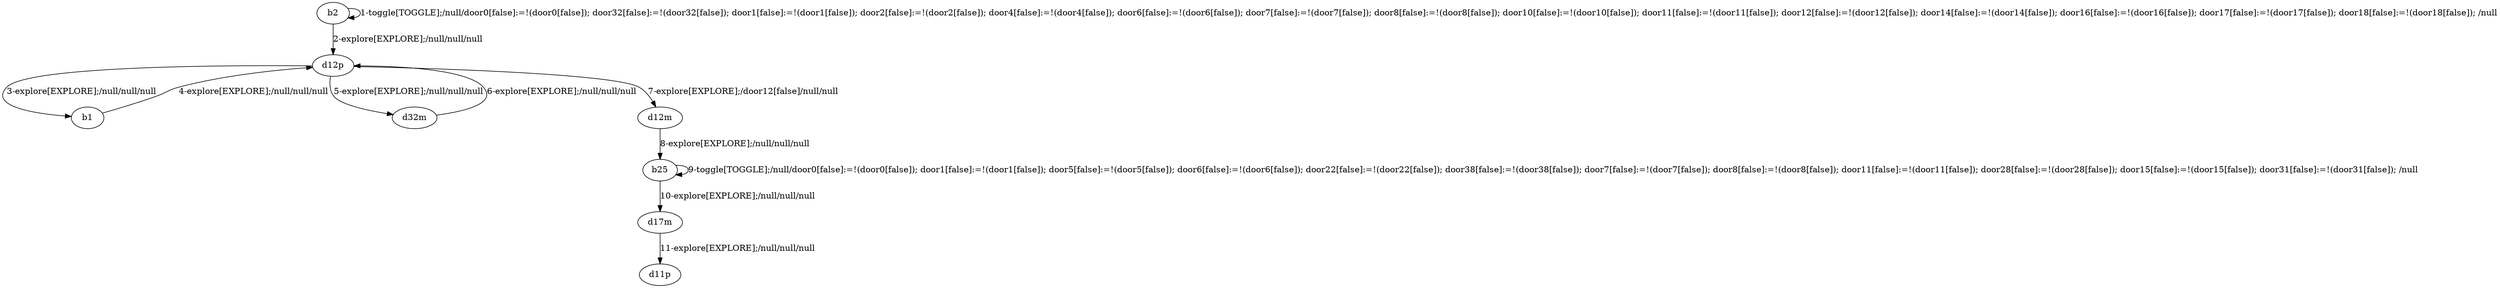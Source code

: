 # Total number of goals covered by this test: 1
# b25 --> b25

digraph g {
"b2" -> "b2" [label = "1-toggle[TOGGLE];/null/door0[false]:=!(door0[false]); door32[false]:=!(door32[false]); door1[false]:=!(door1[false]); door2[false]:=!(door2[false]); door4[false]:=!(door4[false]); door6[false]:=!(door6[false]); door7[false]:=!(door7[false]); door8[false]:=!(door8[false]); door10[false]:=!(door10[false]); door11[false]:=!(door11[false]); door12[false]:=!(door12[false]); door14[false]:=!(door14[false]); door16[false]:=!(door16[false]); door17[false]:=!(door17[false]); door18[false]:=!(door18[false]); /null"];
"b2" -> "d12p" [label = "2-explore[EXPLORE];/null/null/null"];
"d12p" -> "b1" [label = "3-explore[EXPLORE];/null/null/null"];
"b1" -> "d12p" [label = "4-explore[EXPLORE];/null/null/null"];
"d12p" -> "d32m" [label = "5-explore[EXPLORE];/null/null/null"];
"d32m" -> "d12p" [label = "6-explore[EXPLORE];/null/null/null"];
"d12p" -> "d12m" [label = "7-explore[EXPLORE];/door12[false]/null/null"];
"d12m" -> "b25" [label = "8-explore[EXPLORE];/null/null/null"];
"b25" -> "b25" [label = "9-toggle[TOGGLE];/null/door0[false]:=!(door0[false]); door1[false]:=!(door1[false]); door5[false]:=!(door5[false]); door6[false]:=!(door6[false]); door22[false]:=!(door22[false]); door38[false]:=!(door38[false]); door7[false]:=!(door7[false]); door8[false]:=!(door8[false]); door11[false]:=!(door11[false]); door28[false]:=!(door28[false]); door15[false]:=!(door15[false]); door31[false]:=!(door31[false]); /null"];
"b25" -> "d17m" [label = "10-explore[EXPLORE];/null/null/null"];
"d17m" -> "d11p" [label = "11-explore[EXPLORE];/null/null/null"];
}